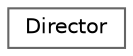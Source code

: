 digraph "Graphical Class Hierarchy"
{
 // LATEX_PDF_SIZE
  bgcolor="transparent";
  edge [fontname=Helvetica,fontsize=10,labelfontname=Helvetica,labelfontsize=10];
  node [fontname=Helvetica,fontsize=10,shape=box,height=0.2,width=0.4];
  rankdir="LR";
  Node0 [id="Node000000",label="Director",height=0.2,width=0.4,color="grey40", fillcolor="white", style="filled",URL="$classDirector.html",tooltip="The Director class for constructing buildings."];
}
